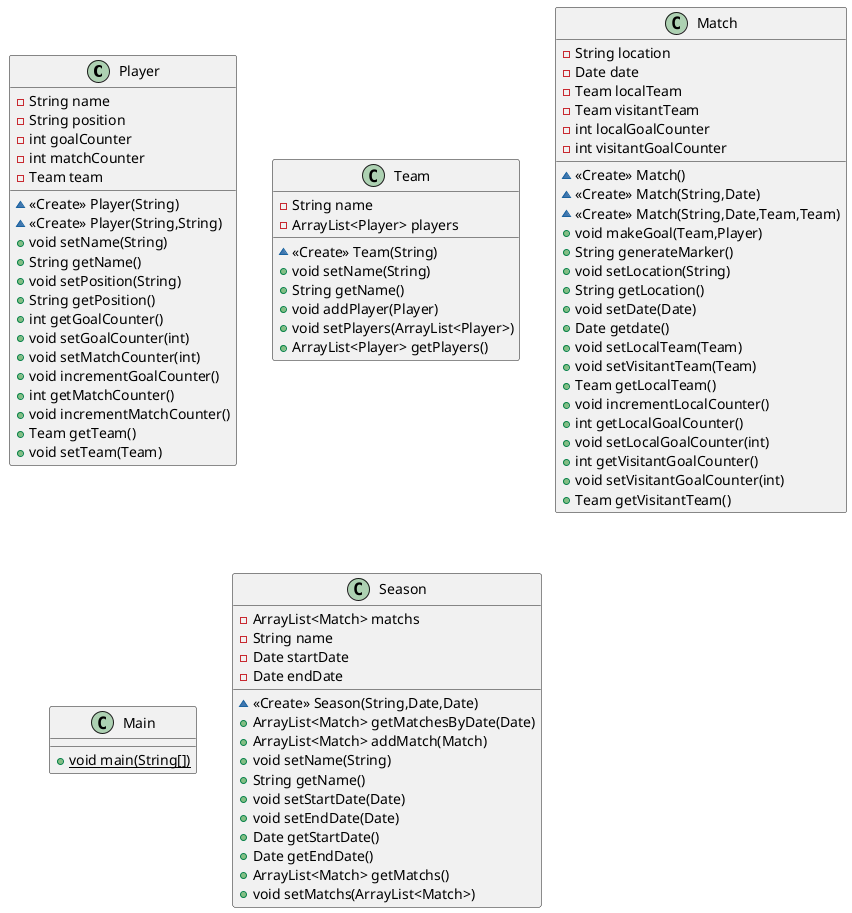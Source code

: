 @startuml
class Player {
- String name
- String position
- int goalCounter
- int matchCounter
- Team team
~ <<Create>> Player(String)
~ <<Create>> Player(String,String)
+ void setName(String)
+ String getName()
+ void setPosition(String)
+ String getPosition()
+ int getGoalCounter()
+ void setGoalCounter(int)
+ void setMatchCounter(int)
+ void incrementGoalCounter()
+ int getMatchCounter()
+ void incrementMatchCounter()
+ Team getTeam()
+ void setTeam(Team)
}
class Team {
- String name
- ArrayList<Player> players
~ <<Create>> Team(String)
+ void setName(String)
+ String getName()
+ void addPlayer(Player)
+ void setPlayers(ArrayList<Player>)
+ ArrayList<Player> getPlayers()
}
class Match {
- String location
- Date date
- Team localTeam
- Team visitantTeam
- int localGoalCounter
- int visitantGoalCounter
~ <<Create>> Match()
~ <<Create>> Match(String,Date)
~ <<Create>> Match(String,Date,Team,Team)
+ void makeGoal(Team,Player)
+ String generateMarker()
+ void setLocation(String)
+ String getLocation()
+ void setDate(Date)
+ Date getdate()
+ void setLocalTeam(Team)
+ void setVisitantTeam(Team)
+ Team getLocalTeam()
+ void incrementLocalCounter()
+ int getLocalGoalCounter()
+ void setLocalGoalCounter(int)
+ int getVisitantGoalCounter()
+ void setVisitantGoalCounter(int)
+ Team getVisitantTeam()
}
class Main {
+ {static} void main(String[])
}
class Season {
- ArrayList<Match> matchs
- String name
- Date startDate
- Date endDate
~ <<Create>> Season(String,Date,Date)
+ ArrayList<Match> getMatchesByDate(Date)
+ ArrayList<Match> addMatch(Match)
+ void setName(String)
+ String getName()
+ void setStartDate(Date)
+ void setEndDate(Date)
+ Date getStartDate()
+ Date getEndDate()
+ ArrayList<Match> getMatchs()
+ void setMatchs(ArrayList<Match>)
}
@enduml